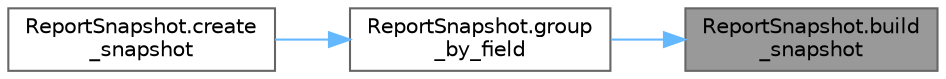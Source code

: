 digraph "ReportSnapshot.build_snapshot"
{
 // LATEX_PDF_SIZE
  bgcolor="transparent";
  edge [fontname=Helvetica,fontsize=10,labelfontname=Helvetica,labelfontsize=10];
  node [fontname=Helvetica,fontsize=10,shape=box,height=0.2,width=0.4];
  rankdir="RL";
  Node1 [id="Node000001",label="ReportSnapshot.build\l_snapshot",height=0.2,width=0.4,color="gray40", fillcolor="grey60", style="filled", fontcolor="black",tooltip=" "];
  Node1 -> Node2 [id="edge1_Node000001_Node000002",dir="back",color="steelblue1",style="solid",tooltip=" "];
  Node2 [id="Node000002",label="ReportSnapshot.group\l_by_field",height=0.2,width=0.4,color="grey40", fillcolor="white", style="filled",URL="$namespace_report_snapshot.html#a0a15f5df30b9169ee9e6c75baf35dc38",tooltip=" "];
  Node2 -> Node3 [id="edge2_Node000002_Node000003",dir="back",color="steelblue1",style="solid",tooltip=" "];
  Node3 [id="Node000003",label="ReportSnapshot.create\l_snapshot",height=0.2,width=0.4,color="grey40", fillcolor="white", style="filled",URL="$namespace_report_snapshot.html#ab4de627686be8f3a33a079e7e7e60520",tooltip=" "];
}

